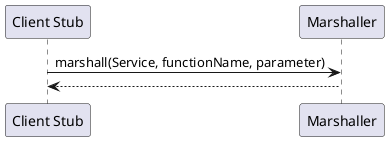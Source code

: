 @startuml


participant "Client Stub" as CS
participant "Marshaller" as MS

CS -> MS: marshall(Service, functionName, parameter)
MS --> CS: 


@enduml